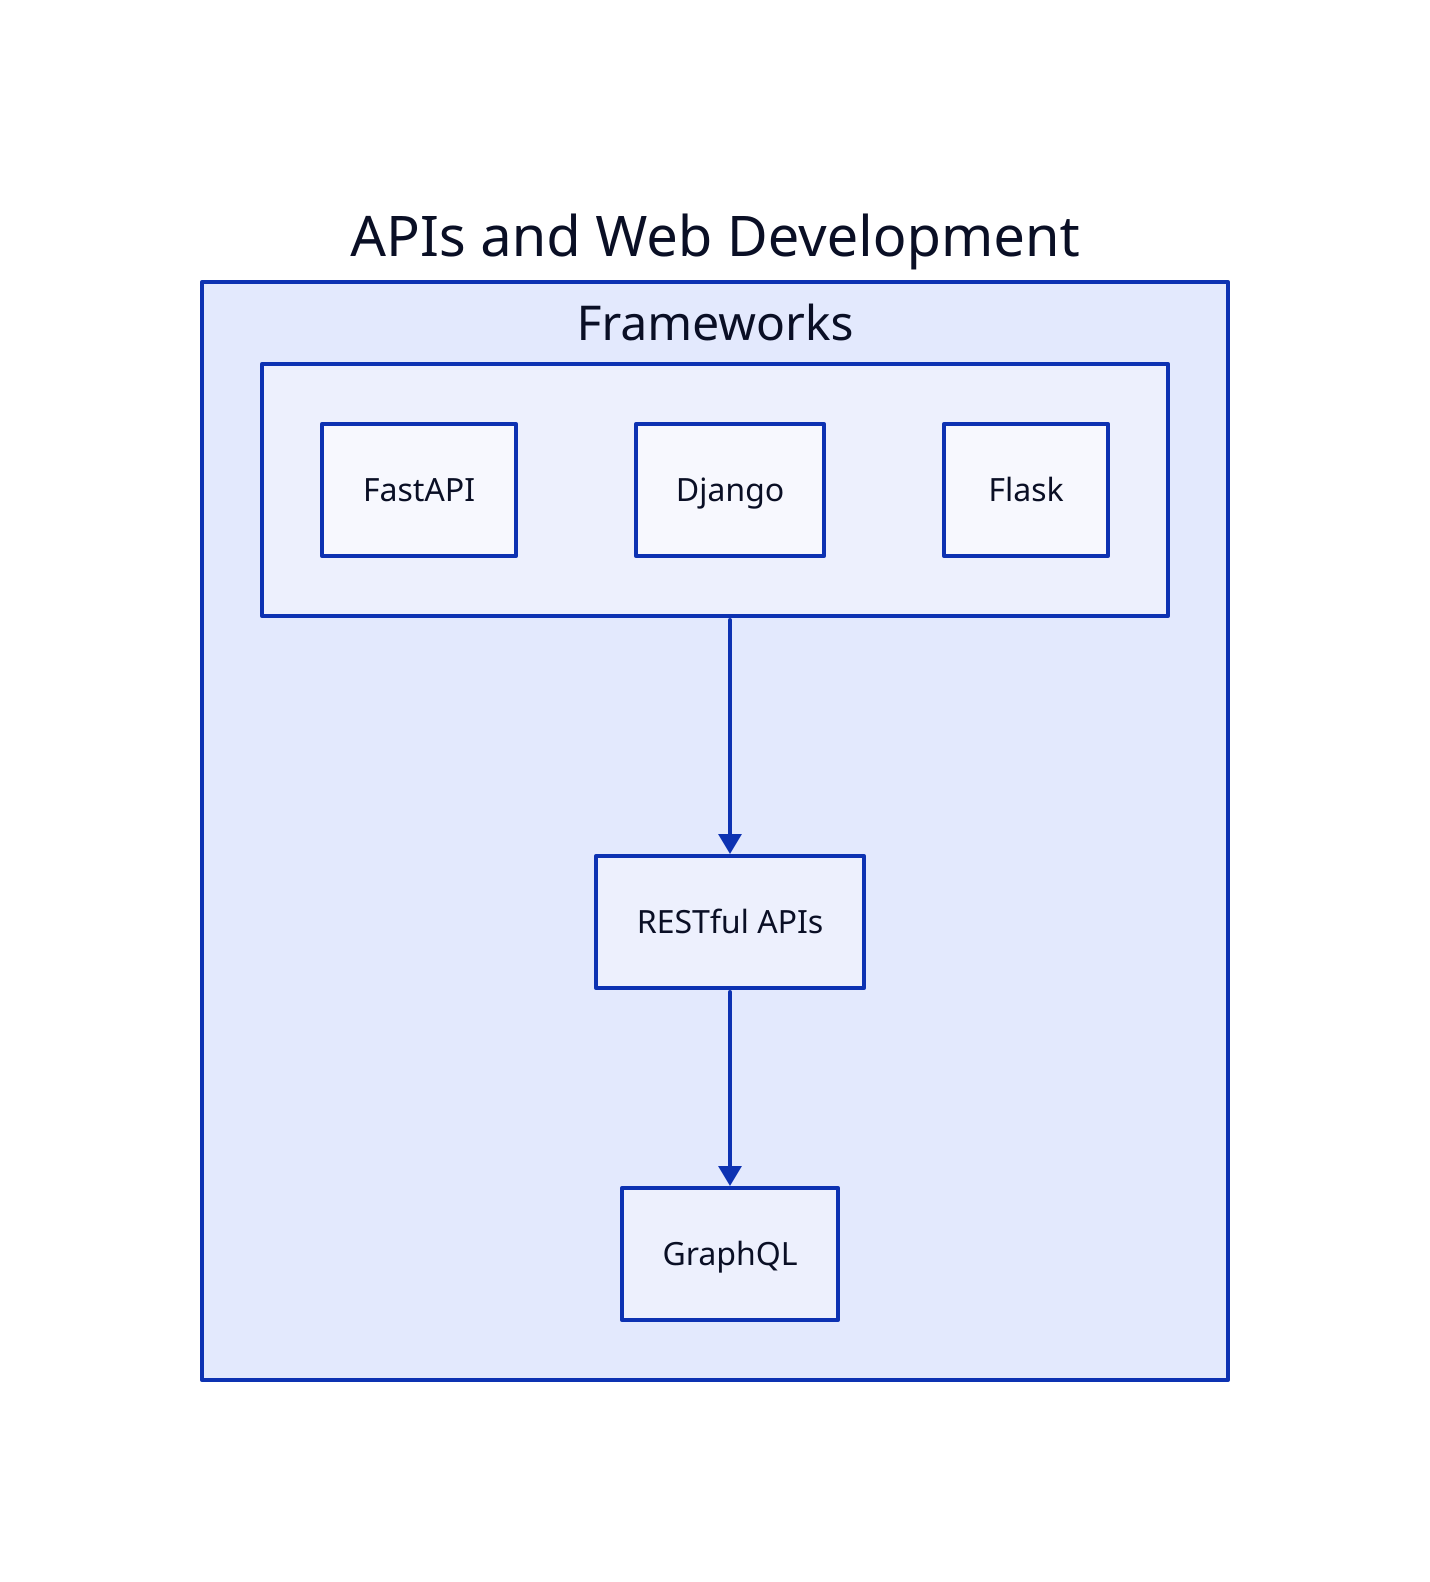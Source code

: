 
apis_web_development: {
    label: "APIs and Web Development"
    frameworks: {
      label: "Frameworks"
      fastapi: {
        label: "FastAPI"
      }
      django: {
        label: "Django"
      }
      flask: {
        label: "Flask"
      }
    }
    restful_apis: {
      label: "RESTful APIs"
    }
    graphql: {
      label: "GraphQL"
    }
    restful_apis -> graphql
    frameworks -> restful_apis
  }